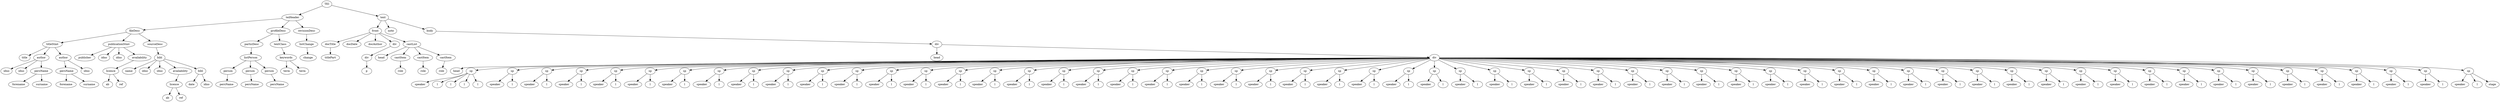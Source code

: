 digraph Tree {
	"t0" [label = "TEI"];
	"t1" [label = "teiHeader"];
	"t2" [label = "fileDesc"];
	"t3" [label = "titleStmt"];
	"t4" [label = "title"];
	"t5" [label = "author"];
	"t6" [label = "idno"];
	"t7" [label = "idno"];
	"t8" [label = "persName"];
	"t9" [label = "forename"];
	"t10" [label = "surname"];
	"t11" [label = "author"];
	"t12" [label = "persName"];
	"t13" [label = "forename"];
	"t14" [label = "surname"];
	"t15" [label = "idno"];
	"t16" [label = "publicationStmt"];
	"t17" [label = "publisher"];
	"t18" [label = "idno"];
	"t19" [label = "idno"];
	"t20" [label = "availability"];
	"t21" [label = "licence"];
	"t22" [label = "ab"];
	"t23" [label = "ref"];
	"t24" [label = "sourceDesc"];
	"t25" [label = "bibl"];
	"t26" [label = "name"];
	"t27" [label = "idno"];
	"t28" [label = "idno"];
	"t29" [label = "availability"];
	"t30" [label = "licence"];
	"t31" [label = "ab"];
	"t32" [label = "ref"];
	"t33" [label = "bibl"];
	"t34" [label = "date"];
	"t35" [label = "idno"];
	"t36" [label = "profileDesc"];
	"t37" [label = "particDesc"];
	"t38" [label = "listPerson"];
	"t39" [label = "person"];
	"t40" [label = "persName"];
	"t41" [label = "person"];
	"t42" [label = "persName"];
	"t43" [label = "person"];
	"t44" [label = "persName"];
	"t45" [label = "textClass"];
	"t46" [label = "keywords"];
	"t47" [label = "term"];
	"t48" [label = "term"];
	"t49" [label = "revisionDesc"];
	"t50" [label = "listChange"];
	"t51" [label = "change"];
	"t52" [label = "text"];
	"t53" [label = "front"];
	"t54" [label = "docTitle"];
	"t55" [label = "titlePart"];
	"t56" [label = "docDate"];
	"t57" [label = "docAuthor"];
	"t58" [label = "div"];
	"t59" [label = "div"];
	"t60" [label = "p"];
	"t61" [label = "castList"];
	"t62" [label = "head"];
	"t63" [label = "castItem"];
	"t64" [label = "role"];
	"t65" [label = "castItem"];
	"t66" [label = "role"];
	"t67" [label = "castItem"];
	"t68" [label = "role"];
	"t69" [label = "note"];
	"t70" [label = "body"];
	"t71" [label = "div"];
	"t72" [label = "head"];
	"t73" [label = "div"];
	"t74" [label = "head"];
	"t75" [label = "sp"];
	"t76" [label = "speaker"];
	"t77" [label = "l"];
	"t78" [label = "l"];
	"t79" [label = "l"];
	"t80" [label = "l"];
	"t81" [label = "sp"];
	"t82" [label = "speaker"];
	"t83" [label = "l"];
	"t84" [label = "sp"];
	"t85" [label = "speaker"];
	"t86" [label = "l"];
	"t87" [label = "sp"];
	"t88" [label = "speaker"];
	"t89" [label = "l"];
	"t90" [label = "sp"];
	"t91" [label = "speaker"];
	"t92" [label = "l"];
	"t93" [label = "sp"];
	"t94" [label = "speaker"];
	"t95" [label = "l"];
	"t96" [label = "sp"];
	"t97" [label = "speaker"];
	"t98" [label = "l"];
	"t99" [label = "sp"];
	"t100" [label = "speaker"];
	"t101" [label = "l"];
	"t102" [label = "sp"];
	"t103" [label = "speaker"];
	"t104" [label = "l"];
	"t105" [label = "sp"];
	"t106" [label = "speaker"];
	"t107" [label = "l"];
	"t108" [label = "sp"];
	"t109" [label = "speaker"];
	"t110" [label = "l"];
	"t111" [label = "sp"];
	"t112" [label = "speaker"];
	"t113" [label = "l"];
	"t114" [label = "sp"];
	"t115" [label = "speaker"];
	"t116" [label = "l"];
	"t117" [label = "sp"];
	"t118" [label = "speaker"];
	"t119" [label = "l"];
	"t120" [label = "sp"];
	"t121" [label = "speaker"];
	"t122" [label = "l"];
	"t123" [label = "sp"];
	"t124" [label = "speaker"];
	"t125" [label = "l"];
	"t126" [label = "sp"];
	"t127" [label = "speaker"];
	"t128" [label = "l"];
	"t129" [label = "sp"];
	"t130" [label = "speaker"];
	"t131" [label = "l"];
	"t132" [label = "sp"];
	"t133" [label = "speaker"];
	"t134" [label = "l"];
	"t135" [label = "sp"];
	"t136" [label = "speaker"];
	"t137" [label = "l"];
	"t138" [label = "sp"];
	"t139" [label = "speaker"];
	"t140" [label = "l"];
	"t141" [label = "sp"];
	"t142" [label = "speaker"];
	"t143" [label = "l"];
	"t144" [label = "sp"];
	"t145" [label = "speaker"];
	"t146" [label = "l"];
	"t147" [label = "sp"];
	"t148" [label = "speaker"];
	"t149" [label = "l"];
	"t150" [label = "sp"];
	"t151" [label = "speaker"];
	"t152" [label = "l"];
	"t153" [label = "sp"];
	"t154" [label = "speaker"];
	"t155" [label = "l"];
	"t156" [label = "sp"];
	"t157" [label = "speaker"];
	"t158" [label = "l"];
	"t159" [label = "sp"];
	"t160" [label = "speaker"];
	"t161" [label = "l"];
	"t162" [label = "sp"];
	"t163" [label = "speaker"];
	"t164" [label = "l"];
	"t165" [label = "sp"];
	"t166" [label = "speaker"];
	"t167" [label = "l"];
	"t168" [label = "sp"];
	"t169" [label = "speaker"];
	"t170" [label = "l"];
	"t171" [label = "sp"];
	"t172" [label = "speaker"];
	"t173" [label = "l"];
	"t174" [label = "sp"];
	"t175" [label = "speaker"];
	"t176" [label = "l"];
	"t177" [label = "sp"];
	"t178" [label = "speaker"];
	"t179" [label = "l"];
	"t180" [label = "sp"];
	"t181" [label = "speaker"];
	"t182" [label = "l"];
	"t183" [label = "sp"];
	"t184" [label = "speaker"];
	"t185" [label = "l"];
	"t186" [label = "sp"];
	"t187" [label = "speaker"];
	"t188" [label = "l"];
	"t189" [label = "sp"];
	"t190" [label = "speaker"];
	"t191" [label = "l"];
	"t192" [label = "sp"];
	"t193" [label = "speaker"];
	"t194" [label = "l"];
	"t195" [label = "sp"];
	"t196" [label = "speaker"];
	"t197" [label = "l"];
	"t198" [label = "sp"];
	"t199" [label = "speaker"];
	"t200" [label = "l"];
	"t201" [label = "sp"];
	"t202" [label = "speaker"];
	"t203" [label = "l"];
	"t204" [label = "sp"];
	"t205" [label = "speaker"];
	"t206" [label = "l"];
	"t207" [label = "sp"];
	"t208" [label = "speaker"];
	"t209" [label = "l"];
	"t210" [label = "sp"];
	"t211" [label = "speaker"];
	"t212" [label = "l"];
	"t213" [label = "sp"];
	"t214" [label = "speaker"];
	"t215" [label = "l"];
	"t216" [label = "sp"];
	"t217" [label = "speaker"];
	"t218" [label = "l"];
	"t219" [label = "sp"];
	"t220" [label = "speaker"];
	"t221" [label = "l"];
	"t222" [label = "sp"];
	"t223" [label = "speaker"];
	"t224" [label = "l"];
	"t225" [label = "sp"];
	"t226" [label = "speaker"];
	"t227" [label = "l"];
	"t228" [label = "sp"];
	"t229" [label = "speaker"];
	"t230" [label = "l"];
	"t231" [label = "sp"];
	"t232" [label = "speaker"];
	"t233" [label = "l"];
	"t234" [label = "sp"];
	"t235" [label = "speaker"];
	"t236" [label = "l"];
	"t237" [label = "sp"];
	"t238" [label = "speaker"];
	"t239" [label = "l"];
	"t240" [label = "sp"];
	"t241" [label = "speaker"];
	"t242" [label = "l"];
	"t243" [label = "sp"];
	"t244" [label = "speaker"];
	"t245" [label = "l"];
	"t246" [label = "sp"];
	"t247" [label = "speaker"];
	"t248" [label = "l"];
	"t249" [label = "sp"];
	"t250" [label = "speaker"];
	"t251" [label = "l"];
	"t252" [label = "sp"];
	"t253" [label = "speaker"];
	"t254" [label = "l"];
	"t255" [label = "stage"];
	"t0" -> "t1";
	"t1" -> "t2";
	"t2" -> "t3";
	"t3" -> "t4";
	"t3" -> "t5";
	"t5" -> "t6";
	"t5" -> "t7";
	"t5" -> "t8";
	"t8" -> "t9";
	"t8" -> "t10";
	"t3" -> "t11";
	"t11" -> "t12";
	"t12" -> "t13";
	"t12" -> "t14";
	"t11" -> "t15";
	"t2" -> "t16";
	"t16" -> "t17";
	"t16" -> "t18";
	"t16" -> "t19";
	"t16" -> "t20";
	"t20" -> "t21";
	"t21" -> "t22";
	"t21" -> "t23";
	"t2" -> "t24";
	"t24" -> "t25";
	"t25" -> "t26";
	"t25" -> "t27";
	"t25" -> "t28";
	"t25" -> "t29";
	"t29" -> "t30";
	"t30" -> "t31";
	"t30" -> "t32";
	"t25" -> "t33";
	"t33" -> "t34";
	"t33" -> "t35";
	"t1" -> "t36";
	"t36" -> "t37";
	"t37" -> "t38";
	"t38" -> "t39";
	"t39" -> "t40";
	"t38" -> "t41";
	"t41" -> "t42";
	"t38" -> "t43";
	"t43" -> "t44";
	"t36" -> "t45";
	"t45" -> "t46";
	"t46" -> "t47";
	"t46" -> "t48";
	"t1" -> "t49";
	"t49" -> "t50";
	"t50" -> "t51";
	"t0" -> "t52";
	"t52" -> "t53";
	"t53" -> "t54";
	"t54" -> "t55";
	"t53" -> "t56";
	"t53" -> "t57";
	"t53" -> "t58";
	"t58" -> "t59";
	"t59" -> "t60";
	"t53" -> "t61";
	"t61" -> "t62";
	"t61" -> "t63";
	"t63" -> "t64";
	"t61" -> "t65";
	"t65" -> "t66";
	"t61" -> "t67";
	"t67" -> "t68";
	"t52" -> "t69";
	"t52" -> "t70";
	"t70" -> "t71";
	"t71" -> "t72";
	"t71" -> "t73";
	"t73" -> "t74";
	"t73" -> "t75";
	"t75" -> "t76";
	"t75" -> "t77";
	"t75" -> "t78";
	"t75" -> "t79";
	"t75" -> "t80";
	"t73" -> "t81";
	"t81" -> "t82";
	"t81" -> "t83";
	"t73" -> "t84";
	"t84" -> "t85";
	"t84" -> "t86";
	"t73" -> "t87";
	"t87" -> "t88";
	"t87" -> "t89";
	"t73" -> "t90";
	"t90" -> "t91";
	"t90" -> "t92";
	"t73" -> "t93";
	"t93" -> "t94";
	"t93" -> "t95";
	"t73" -> "t96";
	"t96" -> "t97";
	"t96" -> "t98";
	"t73" -> "t99";
	"t99" -> "t100";
	"t99" -> "t101";
	"t73" -> "t102";
	"t102" -> "t103";
	"t102" -> "t104";
	"t73" -> "t105";
	"t105" -> "t106";
	"t105" -> "t107";
	"t73" -> "t108";
	"t108" -> "t109";
	"t108" -> "t110";
	"t73" -> "t111";
	"t111" -> "t112";
	"t111" -> "t113";
	"t73" -> "t114";
	"t114" -> "t115";
	"t114" -> "t116";
	"t73" -> "t117";
	"t117" -> "t118";
	"t117" -> "t119";
	"t73" -> "t120";
	"t120" -> "t121";
	"t120" -> "t122";
	"t73" -> "t123";
	"t123" -> "t124";
	"t123" -> "t125";
	"t73" -> "t126";
	"t126" -> "t127";
	"t126" -> "t128";
	"t73" -> "t129";
	"t129" -> "t130";
	"t129" -> "t131";
	"t73" -> "t132";
	"t132" -> "t133";
	"t132" -> "t134";
	"t73" -> "t135";
	"t135" -> "t136";
	"t135" -> "t137";
	"t73" -> "t138";
	"t138" -> "t139";
	"t138" -> "t140";
	"t73" -> "t141";
	"t141" -> "t142";
	"t141" -> "t143";
	"t73" -> "t144";
	"t144" -> "t145";
	"t144" -> "t146";
	"t73" -> "t147";
	"t147" -> "t148";
	"t147" -> "t149";
	"t73" -> "t150";
	"t150" -> "t151";
	"t150" -> "t152";
	"t73" -> "t153";
	"t153" -> "t154";
	"t153" -> "t155";
	"t73" -> "t156";
	"t156" -> "t157";
	"t156" -> "t158";
	"t73" -> "t159";
	"t159" -> "t160";
	"t159" -> "t161";
	"t73" -> "t162";
	"t162" -> "t163";
	"t162" -> "t164";
	"t73" -> "t165";
	"t165" -> "t166";
	"t165" -> "t167";
	"t73" -> "t168";
	"t168" -> "t169";
	"t168" -> "t170";
	"t73" -> "t171";
	"t171" -> "t172";
	"t171" -> "t173";
	"t73" -> "t174";
	"t174" -> "t175";
	"t174" -> "t176";
	"t73" -> "t177";
	"t177" -> "t178";
	"t177" -> "t179";
	"t73" -> "t180";
	"t180" -> "t181";
	"t180" -> "t182";
	"t73" -> "t183";
	"t183" -> "t184";
	"t183" -> "t185";
	"t73" -> "t186";
	"t186" -> "t187";
	"t186" -> "t188";
	"t73" -> "t189";
	"t189" -> "t190";
	"t189" -> "t191";
	"t73" -> "t192";
	"t192" -> "t193";
	"t192" -> "t194";
	"t73" -> "t195";
	"t195" -> "t196";
	"t195" -> "t197";
	"t73" -> "t198";
	"t198" -> "t199";
	"t198" -> "t200";
	"t73" -> "t201";
	"t201" -> "t202";
	"t201" -> "t203";
	"t73" -> "t204";
	"t204" -> "t205";
	"t204" -> "t206";
	"t73" -> "t207";
	"t207" -> "t208";
	"t207" -> "t209";
	"t73" -> "t210";
	"t210" -> "t211";
	"t210" -> "t212";
	"t73" -> "t213";
	"t213" -> "t214";
	"t213" -> "t215";
	"t73" -> "t216";
	"t216" -> "t217";
	"t216" -> "t218";
	"t73" -> "t219";
	"t219" -> "t220";
	"t219" -> "t221";
	"t73" -> "t222";
	"t222" -> "t223";
	"t222" -> "t224";
	"t73" -> "t225";
	"t225" -> "t226";
	"t225" -> "t227";
	"t73" -> "t228";
	"t228" -> "t229";
	"t228" -> "t230";
	"t73" -> "t231";
	"t231" -> "t232";
	"t231" -> "t233";
	"t73" -> "t234";
	"t234" -> "t235";
	"t234" -> "t236";
	"t73" -> "t237";
	"t237" -> "t238";
	"t237" -> "t239";
	"t73" -> "t240";
	"t240" -> "t241";
	"t240" -> "t242";
	"t73" -> "t243";
	"t243" -> "t244";
	"t243" -> "t245";
	"t73" -> "t246";
	"t246" -> "t247";
	"t246" -> "t248";
	"t73" -> "t249";
	"t249" -> "t250";
	"t249" -> "t251";
	"t73" -> "t252";
	"t252" -> "t253";
	"t252" -> "t254";
	"t252" -> "t255";
}
